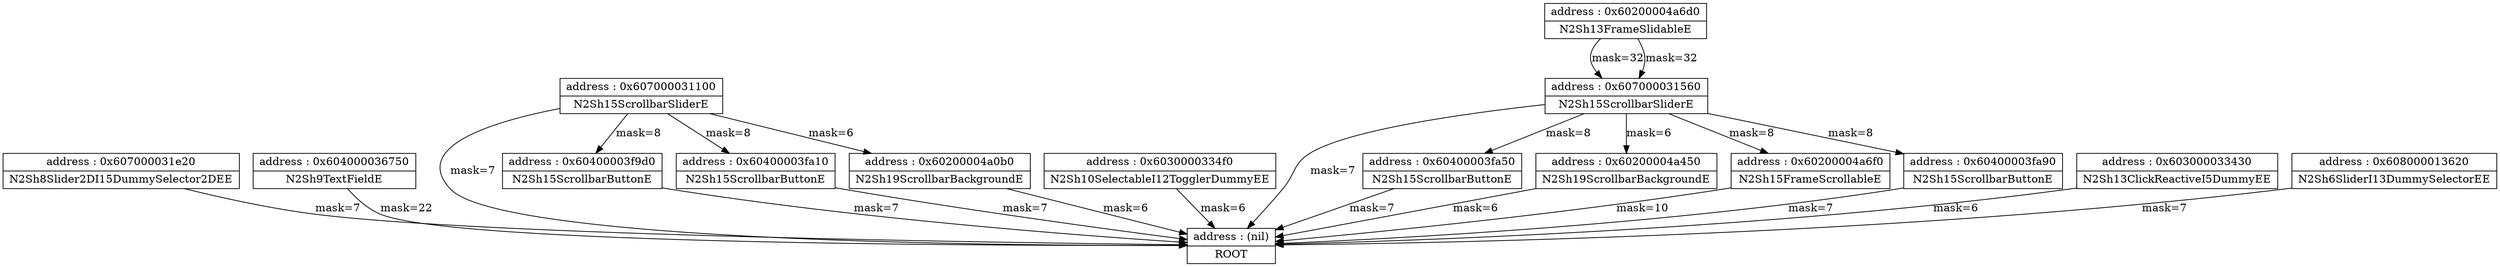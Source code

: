 digraph {
	node [shape=record]
	"node(nil)" [label = "{address : (nil) | ROOT}"];

	"node0x607000031e20" -> "node(nil)" [color=black, label="mask=7"];
	"node0x604000036750" -> "node(nil)" [color=black, label="mask=22"];
	"node0x60400003f9d0" -> "node(nil)" [color=black, label="mask=7"];
	"node0x6030000334f0" -> "node(nil)" [color=black, label="mask=6"];
	"node0x60400003fa10" -> "node(nil)" [color=black, label="mask=7"];
	"node0x607000031100" -> "node(nil)" [color=black, label="mask=7"];
	"node0x60400003fa50" -> "node(nil)" [color=black, label="mask=7"];
	"node0x607000031560" -> "node(nil)" [color=black, label="mask=7"];
	"node0x60200004a0b0" -> "node(nil)" [color=black, label="mask=6"];
	"node0x60200004a450" -> "node(nil)" [color=black, label="mask=6"];
	"node0x60200004a6f0" -> "node(nil)" [color=black, label="mask=10"];
	"node0x60400003fa90" -> "node(nil)" [color=black, label="mask=7"];
	"node0x603000033430" -> "node(nil)" [color=black, label="mask=6"];
	"node0x608000013620" -> "node(nil)" [color=black, label="mask=7"];
	"node0x607000031e20" [label = "{address : 0x607000031e20 | N2Sh8Slider2DI15DummySelector2DEE}"];

	"node0x604000036750" [label = "{address : 0x604000036750 | N2Sh9TextFieldE}"];

	"node0x60400003f9d0" [label = "{address : 0x60400003f9d0 | N2Sh15ScrollbarButtonE}"];

	"node0x607000031100" -> "node0x60400003f9d0" [color=black, label="mask=8"];
	"node0x6030000334f0" [label = "{address : 0x6030000334f0 | N2Sh10SelectableI12TogglerDummyEE}"];

	"node0x60400003fa10" [label = "{address : 0x60400003fa10 | N2Sh15ScrollbarButtonE}"];

	"node0x607000031100" -> "node0x60400003fa10" [color=black, label="mask=8"];
	"node0x607000031100" [label = "{address : 0x607000031100 | N2Sh15ScrollbarSliderE}"];

	"node0x60400003fa50" [label = "{address : 0x60400003fa50 | N2Sh15ScrollbarButtonE}"];

	"node0x607000031560" -> "node0x60400003fa50" [color=black, label="mask=8"];
	"node0x607000031560" [label = "{address : 0x607000031560 | N2Sh15ScrollbarSliderE}"];

	"node0x60200004a6d0" -> "node0x607000031560" [color=black, label="mask=32"];
	"node0x60200004a0b0" [label = "{address : 0x60200004a0b0 | N2Sh19ScrollbarBackgroundE}"];

	"node0x607000031100" -> "node0x60200004a0b0" [color=black, label="mask=6"];
	"node0x60200004a450" [label = "{address : 0x60200004a450 | N2Sh19ScrollbarBackgroundE}"];

	"node0x607000031560" -> "node0x60200004a450" [color=black, label="mask=6"];
	"node0x60200004a6f0" [label = "{address : 0x60200004a6f0 | N2Sh15FrameScrollableE}"];

	"node0x607000031560" -> "node0x60200004a6f0" [color=black, label="mask=8"];
	"node0x60400003fa90" [label = "{address : 0x60400003fa90 | N2Sh15ScrollbarButtonE}"];

	"node0x607000031560" -> "node0x60400003fa90" [color=black, label="mask=8"];
	"node0x603000033430" [label = "{address : 0x603000033430 | N2Sh13ClickReactiveI5DummyEE}"];

	"node0x608000013620" [label = "{address : 0x608000013620 | N2Sh6SliderI13DummySelectorEE}"];

	"node0x607000031100" [label = "{address : 0x607000031100 | N2Sh15ScrollbarSliderE}"];

	"node0x607000031100" [label = "{address : 0x607000031100 | N2Sh15ScrollbarSliderE}"];

	"node0x607000031560" [label = "{address : 0x607000031560 | N2Sh15ScrollbarSliderE}"];

	"node0x60200004a6d0" -> "node0x607000031560" [color=black, label="mask=32"];
	"node0x60200004a6d0" [label = "{address : 0x60200004a6d0 | N2Sh13FrameSlidableE}"];

	"node0x60200004a6d0" [label = "{address : 0x60200004a6d0 | N2Sh13FrameSlidableE}"];

}
